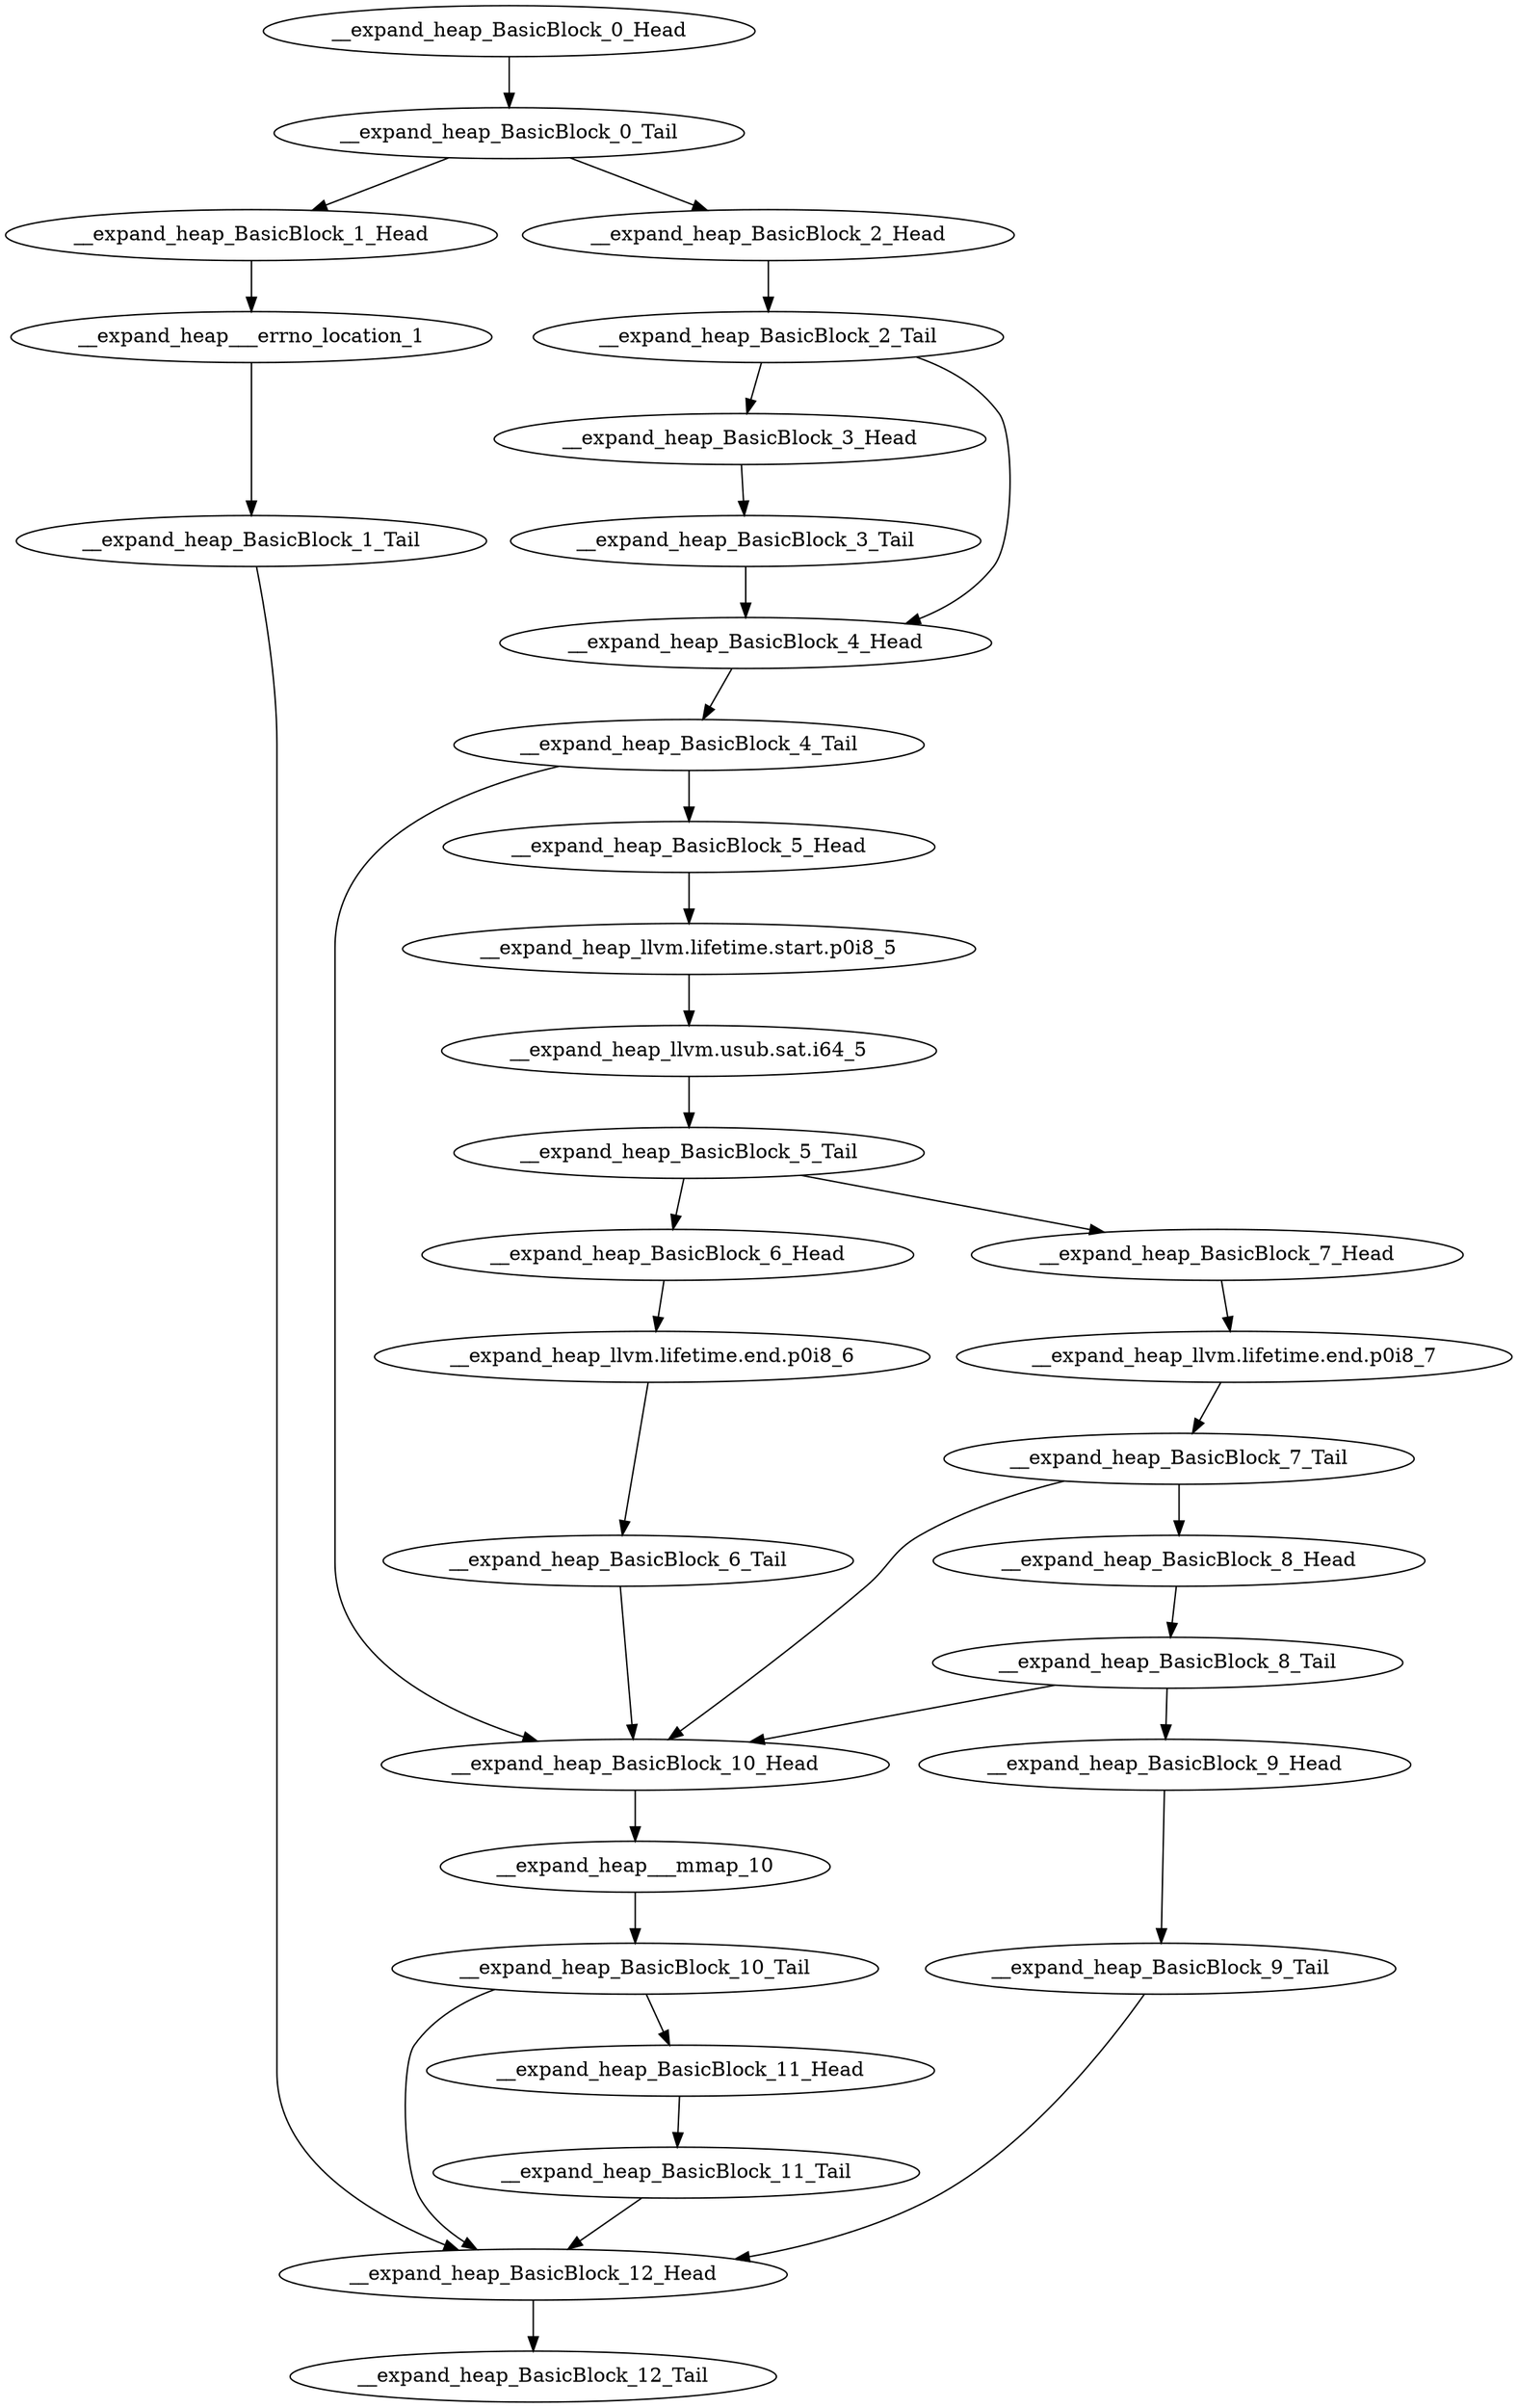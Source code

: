 digraph G {
    "__expand_heap___mmap_10" -> "__expand_heap_BasicBlock_10_Tail"
    "__expand_heap_BasicBlock_0_Head" -> "__expand_heap_BasicBlock_0_Tail"
    "__expand_heap_BasicBlock_0_Tail" -> "__expand_heap_BasicBlock_1_Head"
    "__expand_heap_BasicBlock_0_Tail" -> "__expand_heap_BasicBlock_2_Head"
    "__expand_heap_BasicBlock_1_Head" -> "__expand_heap___errno_location_1"
    "__expand_heap___errno_location_1" -> "__expand_heap_BasicBlock_1_Tail"
    "__expand_heap_BasicBlock_1_Tail" -> "__expand_heap_BasicBlock_12_Head"
    "__expand_heap_BasicBlock_2_Head" -> "__expand_heap_BasicBlock_2_Tail"
    "__expand_heap_BasicBlock_2_Tail" -> "__expand_heap_BasicBlock_3_Head"
    "__expand_heap_BasicBlock_2_Tail" -> "__expand_heap_BasicBlock_4_Head"
    "__expand_heap_BasicBlock_3_Head" -> "__expand_heap_BasicBlock_3_Tail"
    "__expand_heap_BasicBlock_3_Tail" -> "__expand_heap_BasicBlock_4_Head"
    "__expand_heap_BasicBlock_4_Head" -> "__expand_heap_BasicBlock_4_Tail"
    "__expand_heap_BasicBlock_4_Tail" -> "__expand_heap_BasicBlock_5_Head"
    "__expand_heap_BasicBlock_4_Tail" -> "__expand_heap_BasicBlock_10_Head"
    "__expand_heap_BasicBlock_5_Head" -> "__expand_heap_llvm.lifetime.start.p0i8_5"
    "__expand_heap_llvm.lifetime.start.p0i8_5" -> "__expand_heap_llvm.usub.sat.i64_5"
    "__expand_heap_llvm.usub.sat.i64_5" -> "__expand_heap_BasicBlock_5_Tail"
    "__expand_heap_BasicBlock_5_Tail" -> "__expand_heap_BasicBlock_6_Head"
    "__expand_heap_BasicBlock_5_Tail" -> "__expand_heap_BasicBlock_7_Head"
    "__expand_heap_BasicBlock_6_Head" -> "__expand_heap_llvm.lifetime.end.p0i8_6"
    "__expand_heap_llvm.lifetime.end.p0i8_6" -> "__expand_heap_BasicBlock_6_Tail"
    "__expand_heap_BasicBlock_6_Tail" -> "__expand_heap_BasicBlock_10_Head"
    "__expand_heap_BasicBlock_7_Head" -> "__expand_heap_llvm.lifetime.end.p0i8_7"
    "__expand_heap_llvm.lifetime.end.p0i8_7" -> "__expand_heap_BasicBlock_7_Tail"
    "__expand_heap_BasicBlock_7_Tail" -> "__expand_heap_BasicBlock_8_Head"
    "__expand_heap_BasicBlock_7_Tail" -> "__expand_heap_BasicBlock_10_Head"
    "__expand_heap_BasicBlock_8_Head" -> "__expand_heap_BasicBlock_8_Tail"
    "__expand_heap_BasicBlock_8_Tail" -> "__expand_heap_BasicBlock_9_Head"
    "__expand_heap_BasicBlock_8_Tail" -> "__expand_heap_BasicBlock_10_Head"
    "__expand_heap_BasicBlock_9_Head" -> "__expand_heap_BasicBlock_9_Tail"
    "__expand_heap_BasicBlock_9_Tail" -> "__expand_heap_BasicBlock_12_Head"
    "__expand_heap_BasicBlock_10_Head" -> "__expand_heap___mmap_10"
    "__expand_heap_BasicBlock_11_Tail" -> "__expand_heap_BasicBlock_12_Head"
    "__expand_heap_BasicBlock_11_Head" -> "__expand_heap_BasicBlock_11_Tail"
    "__expand_heap_BasicBlock_10_Tail" -> "__expand_heap_BasicBlock_11_Head"
    "__expand_heap_BasicBlock_10_Tail" -> "__expand_heap_BasicBlock_12_Head"
    "__expand_heap_BasicBlock_12_Head" -> "__expand_heap_BasicBlock_12_Tail"
}
